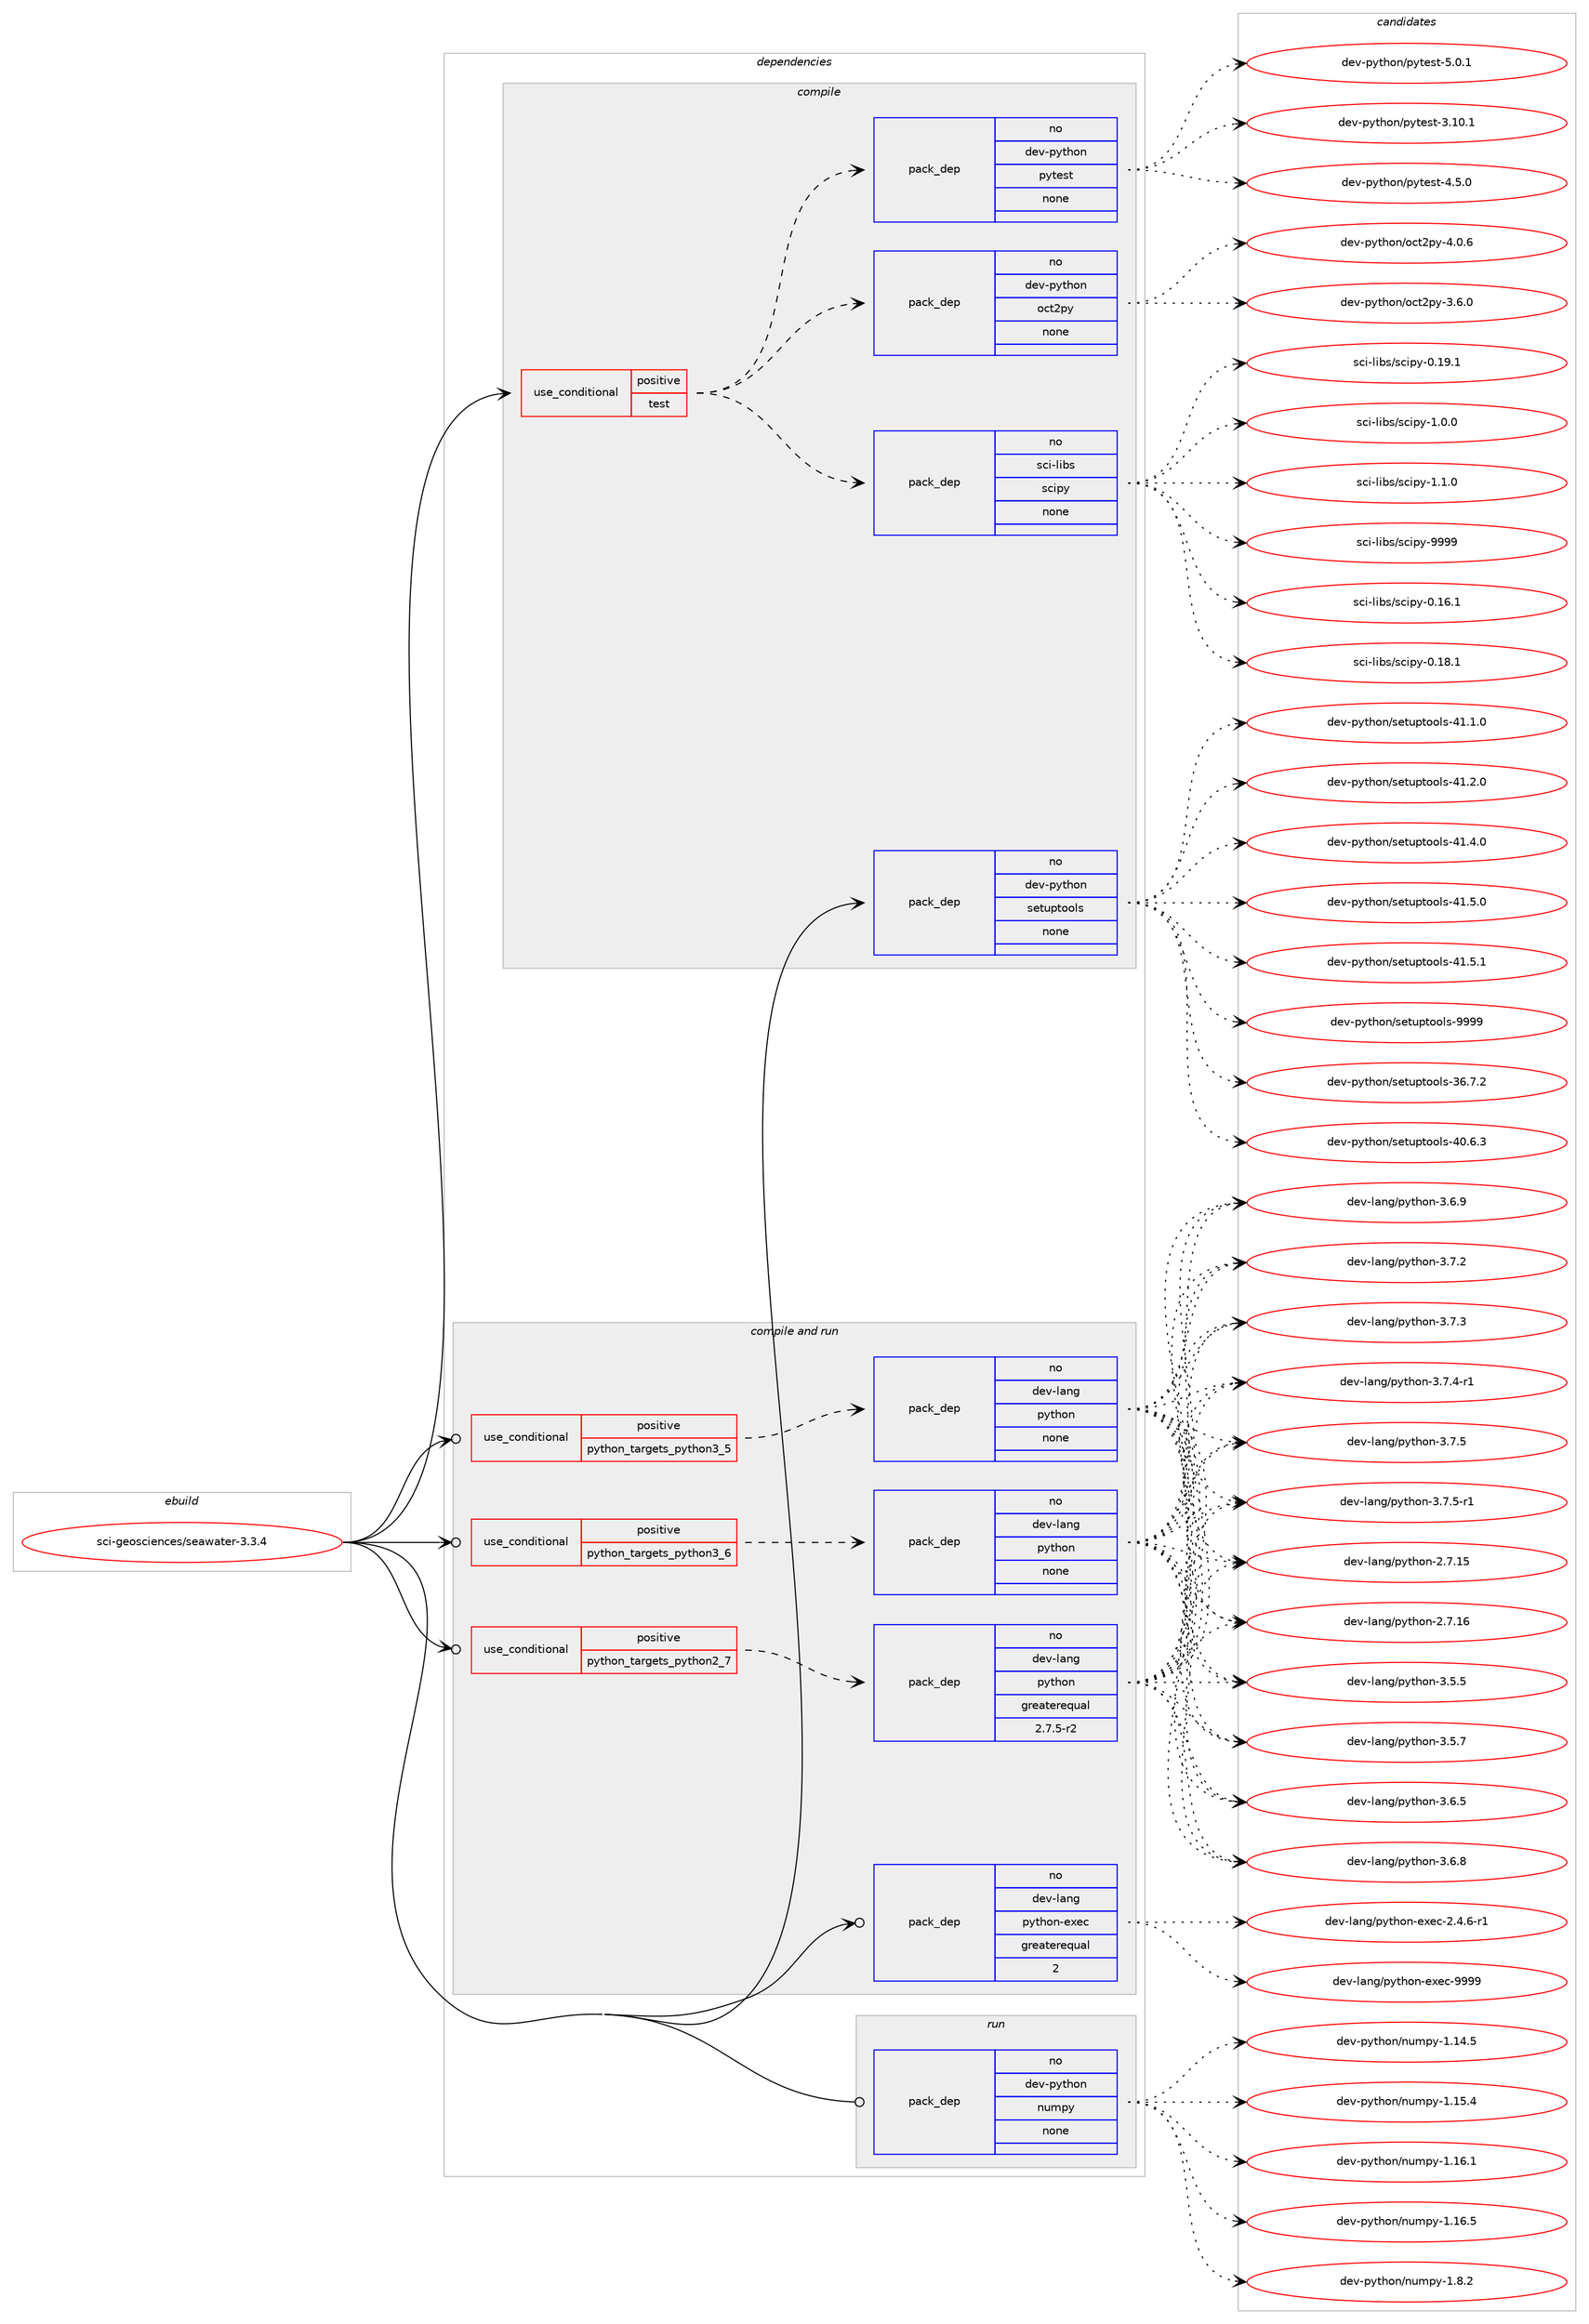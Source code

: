 digraph prolog {

# *************
# Graph options
# *************

newrank=true;
concentrate=true;
compound=true;
graph [rankdir=LR,fontname=Helvetica,fontsize=10,ranksep=1.5];#, ranksep=2.5, nodesep=0.2];
edge  [arrowhead=vee];
node  [fontname=Helvetica,fontsize=10];

# **********
# The ebuild
# **********

subgraph cluster_leftcol {
color=gray;
rank=same;
label=<<i>ebuild</i>>;
id [label="sci-geosciences/seawater-3.3.4", color=red, width=4, href="../sci-geosciences/seawater-3.3.4.svg"];
}

# ****************
# The dependencies
# ****************

subgraph cluster_midcol {
color=gray;
label=<<i>dependencies</i>>;
subgraph cluster_compile {
fillcolor="#eeeeee";
style=filled;
label=<<i>compile</i>>;
subgraph cond207540 {
dependency855240 [label=<<TABLE BORDER="0" CELLBORDER="1" CELLSPACING="0" CELLPADDING="4"><TR><TD ROWSPAN="3" CELLPADDING="10">use_conditional</TD></TR><TR><TD>positive</TD></TR><TR><TD>test</TD></TR></TABLE>>, shape=none, color=red];
subgraph pack632603 {
dependency855241 [label=<<TABLE BORDER="0" CELLBORDER="1" CELLSPACING="0" CELLPADDING="4" WIDTH="220"><TR><TD ROWSPAN="6" CELLPADDING="30">pack_dep</TD></TR><TR><TD WIDTH="110">no</TD></TR><TR><TD>dev-python</TD></TR><TR><TD>oct2py</TD></TR><TR><TD>none</TD></TR><TR><TD></TD></TR></TABLE>>, shape=none, color=blue];
}
dependency855240:e -> dependency855241:w [weight=20,style="dashed",arrowhead="vee"];
subgraph pack632604 {
dependency855242 [label=<<TABLE BORDER="0" CELLBORDER="1" CELLSPACING="0" CELLPADDING="4" WIDTH="220"><TR><TD ROWSPAN="6" CELLPADDING="30">pack_dep</TD></TR><TR><TD WIDTH="110">no</TD></TR><TR><TD>dev-python</TD></TR><TR><TD>pytest</TD></TR><TR><TD>none</TD></TR><TR><TD></TD></TR></TABLE>>, shape=none, color=blue];
}
dependency855240:e -> dependency855242:w [weight=20,style="dashed",arrowhead="vee"];
subgraph pack632605 {
dependency855243 [label=<<TABLE BORDER="0" CELLBORDER="1" CELLSPACING="0" CELLPADDING="4" WIDTH="220"><TR><TD ROWSPAN="6" CELLPADDING="30">pack_dep</TD></TR><TR><TD WIDTH="110">no</TD></TR><TR><TD>sci-libs</TD></TR><TR><TD>scipy</TD></TR><TR><TD>none</TD></TR><TR><TD></TD></TR></TABLE>>, shape=none, color=blue];
}
dependency855240:e -> dependency855243:w [weight=20,style="dashed",arrowhead="vee"];
}
id:e -> dependency855240:w [weight=20,style="solid",arrowhead="vee"];
subgraph pack632606 {
dependency855244 [label=<<TABLE BORDER="0" CELLBORDER="1" CELLSPACING="0" CELLPADDING="4" WIDTH="220"><TR><TD ROWSPAN="6" CELLPADDING="30">pack_dep</TD></TR><TR><TD WIDTH="110">no</TD></TR><TR><TD>dev-python</TD></TR><TR><TD>setuptools</TD></TR><TR><TD>none</TD></TR><TR><TD></TD></TR></TABLE>>, shape=none, color=blue];
}
id:e -> dependency855244:w [weight=20,style="solid",arrowhead="vee"];
}
subgraph cluster_compileandrun {
fillcolor="#eeeeee";
style=filled;
label=<<i>compile and run</i>>;
subgraph cond207541 {
dependency855245 [label=<<TABLE BORDER="0" CELLBORDER="1" CELLSPACING="0" CELLPADDING="4"><TR><TD ROWSPAN="3" CELLPADDING="10">use_conditional</TD></TR><TR><TD>positive</TD></TR><TR><TD>python_targets_python2_7</TD></TR></TABLE>>, shape=none, color=red];
subgraph pack632607 {
dependency855246 [label=<<TABLE BORDER="0" CELLBORDER="1" CELLSPACING="0" CELLPADDING="4" WIDTH="220"><TR><TD ROWSPAN="6" CELLPADDING="30">pack_dep</TD></TR><TR><TD WIDTH="110">no</TD></TR><TR><TD>dev-lang</TD></TR><TR><TD>python</TD></TR><TR><TD>greaterequal</TD></TR><TR><TD>2.7.5-r2</TD></TR></TABLE>>, shape=none, color=blue];
}
dependency855245:e -> dependency855246:w [weight=20,style="dashed",arrowhead="vee"];
}
id:e -> dependency855245:w [weight=20,style="solid",arrowhead="odotvee"];
subgraph cond207542 {
dependency855247 [label=<<TABLE BORDER="0" CELLBORDER="1" CELLSPACING="0" CELLPADDING="4"><TR><TD ROWSPAN="3" CELLPADDING="10">use_conditional</TD></TR><TR><TD>positive</TD></TR><TR><TD>python_targets_python3_5</TD></TR></TABLE>>, shape=none, color=red];
subgraph pack632608 {
dependency855248 [label=<<TABLE BORDER="0" CELLBORDER="1" CELLSPACING="0" CELLPADDING="4" WIDTH="220"><TR><TD ROWSPAN="6" CELLPADDING="30">pack_dep</TD></TR><TR><TD WIDTH="110">no</TD></TR><TR><TD>dev-lang</TD></TR><TR><TD>python</TD></TR><TR><TD>none</TD></TR><TR><TD></TD></TR></TABLE>>, shape=none, color=blue];
}
dependency855247:e -> dependency855248:w [weight=20,style="dashed",arrowhead="vee"];
}
id:e -> dependency855247:w [weight=20,style="solid",arrowhead="odotvee"];
subgraph cond207543 {
dependency855249 [label=<<TABLE BORDER="0" CELLBORDER="1" CELLSPACING="0" CELLPADDING="4"><TR><TD ROWSPAN="3" CELLPADDING="10">use_conditional</TD></TR><TR><TD>positive</TD></TR><TR><TD>python_targets_python3_6</TD></TR></TABLE>>, shape=none, color=red];
subgraph pack632609 {
dependency855250 [label=<<TABLE BORDER="0" CELLBORDER="1" CELLSPACING="0" CELLPADDING="4" WIDTH="220"><TR><TD ROWSPAN="6" CELLPADDING="30">pack_dep</TD></TR><TR><TD WIDTH="110">no</TD></TR><TR><TD>dev-lang</TD></TR><TR><TD>python</TD></TR><TR><TD>none</TD></TR><TR><TD></TD></TR></TABLE>>, shape=none, color=blue];
}
dependency855249:e -> dependency855250:w [weight=20,style="dashed",arrowhead="vee"];
}
id:e -> dependency855249:w [weight=20,style="solid",arrowhead="odotvee"];
subgraph pack632610 {
dependency855251 [label=<<TABLE BORDER="0" CELLBORDER="1" CELLSPACING="0" CELLPADDING="4" WIDTH="220"><TR><TD ROWSPAN="6" CELLPADDING="30">pack_dep</TD></TR><TR><TD WIDTH="110">no</TD></TR><TR><TD>dev-lang</TD></TR><TR><TD>python-exec</TD></TR><TR><TD>greaterequal</TD></TR><TR><TD>2</TD></TR></TABLE>>, shape=none, color=blue];
}
id:e -> dependency855251:w [weight=20,style="solid",arrowhead="odotvee"];
}
subgraph cluster_run {
fillcolor="#eeeeee";
style=filled;
label=<<i>run</i>>;
subgraph pack632611 {
dependency855252 [label=<<TABLE BORDER="0" CELLBORDER="1" CELLSPACING="0" CELLPADDING="4" WIDTH="220"><TR><TD ROWSPAN="6" CELLPADDING="30">pack_dep</TD></TR><TR><TD WIDTH="110">no</TD></TR><TR><TD>dev-python</TD></TR><TR><TD>numpy</TD></TR><TR><TD>none</TD></TR><TR><TD></TD></TR></TABLE>>, shape=none, color=blue];
}
id:e -> dependency855252:w [weight=20,style="solid",arrowhead="odot"];
}
}

# **************
# The candidates
# **************

subgraph cluster_choices {
rank=same;
color=gray;
label=<<i>candidates</i>>;

subgraph choice632603 {
color=black;
nodesep=1;
choice10010111845112121116104111110471119911650112121455146544648 [label="dev-python/oct2py-3.6.0", color=red, width=4,href="../dev-python/oct2py-3.6.0.svg"];
choice10010111845112121116104111110471119911650112121455246484654 [label="dev-python/oct2py-4.0.6", color=red, width=4,href="../dev-python/oct2py-4.0.6.svg"];
dependency855241:e -> choice10010111845112121116104111110471119911650112121455146544648:w [style=dotted,weight="100"];
dependency855241:e -> choice10010111845112121116104111110471119911650112121455246484654:w [style=dotted,weight="100"];
}
subgraph choice632604 {
color=black;
nodesep=1;
choice100101118451121211161041111104711212111610111511645514649484649 [label="dev-python/pytest-3.10.1", color=red, width=4,href="../dev-python/pytest-3.10.1.svg"];
choice1001011184511212111610411111047112121116101115116455246534648 [label="dev-python/pytest-4.5.0", color=red, width=4,href="../dev-python/pytest-4.5.0.svg"];
choice1001011184511212111610411111047112121116101115116455346484649 [label="dev-python/pytest-5.0.1", color=red, width=4,href="../dev-python/pytest-5.0.1.svg"];
dependency855242:e -> choice100101118451121211161041111104711212111610111511645514649484649:w [style=dotted,weight="100"];
dependency855242:e -> choice1001011184511212111610411111047112121116101115116455246534648:w [style=dotted,weight="100"];
dependency855242:e -> choice1001011184511212111610411111047112121116101115116455346484649:w [style=dotted,weight="100"];
}
subgraph choice632605 {
color=black;
nodesep=1;
choice115991054510810598115471159910511212145484649544649 [label="sci-libs/scipy-0.16.1", color=red, width=4,href="../sci-libs/scipy-0.16.1.svg"];
choice115991054510810598115471159910511212145484649564649 [label="sci-libs/scipy-0.18.1", color=red, width=4,href="../sci-libs/scipy-0.18.1.svg"];
choice115991054510810598115471159910511212145484649574649 [label="sci-libs/scipy-0.19.1", color=red, width=4,href="../sci-libs/scipy-0.19.1.svg"];
choice1159910545108105981154711599105112121454946484648 [label="sci-libs/scipy-1.0.0", color=red, width=4,href="../sci-libs/scipy-1.0.0.svg"];
choice1159910545108105981154711599105112121454946494648 [label="sci-libs/scipy-1.1.0", color=red, width=4,href="../sci-libs/scipy-1.1.0.svg"];
choice11599105451081059811547115991051121214557575757 [label="sci-libs/scipy-9999", color=red, width=4,href="../sci-libs/scipy-9999.svg"];
dependency855243:e -> choice115991054510810598115471159910511212145484649544649:w [style=dotted,weight="100"];
dependency855243:e -> choice115991054510810598115471159910511212145484649564649:w [style=dotted,weight="100"];
dependency855243:e -> choice115991054510810598115471159910511212145484649574649:w [style=dotted,weight="100"];
dependency855243:e -> choice1159910545108105981154711599105112121454946484648:w [style=dotted,weight="100"];
dependency855243:e -> choice1159910545108105981154711599105112121454946494648:w [style=dotted,weight="100"];
dependency855243:e -> choice11599105451081059811547115991051121214557575757:w [style=dotted,weight="100"];
}
subgraph choice632606 {
color=black;
nodesep=1;
choice100101118451121211161041111104711510111611711211611111110811545515446554650 [label="dev-python/setuptools-36.7.2", color=red, width=4,href="../dev-python/setuptools-36.7.2.svg"];
choice100101118451121211161041111104711510111611711211611111110811545524846544651 [label="dev-python/setuptools-40.6.3", color=red, width=4,href="../dev-python/setuptools-40.6.3.svg"];
choice100101118451121211161041111104711510111611711211611111110811545524946494648 [label="dev-python/setuptools-41.1.0", color=red, width=4,href="../dev-python/setuptools-41.1.0.svg"];
choice100101118451121211161041111104711510111611711211611111110811545524946504648 [label="dev-python/setuptools-41.2.0", color=red, width=4,href="../dev-python/setuptools-41.2.0.svg"];
choice100101118451121211161041111104711510111611711211611111110811545524946524648 [label="dev-python/setuptools-41.4.0", color=red, width=4,href="../dev-python/setuptools-41.4.0.svg"];
choice100101118451121211161041111104711510111611711211611111110811545524946534648 [label="dev-python/setuptools-41.5.0", color=red, width=4,href="../dev-python/setuptools-41.5.0.svg"];
choice100101118451121211161041111104711510111611711211611111110811545524946534649 [label="dev-python/setuptools-41.5.1", color=red, width=4,href="../dev-python/setuptools-41.5.1.svg"];
choice10010111845112121116104111110471151011161171121161111111081154557575757 [label="dev-python/setuptools-9999", color=red, width=4,href="../dev-python/setuptools-9999.svg"];
dependency855244:e -> choice100101118451121211161041111104711510111611711211611111110811545515446554650:w [style=dotted,weight="100"];
dependency855244:e -> choice100101118451121211161041111104711510111611711211611111110811545524846544651:w [style=dotted,weight="100"];
dependency855244:e -> choice100101118451121211161041111104711510111611711211611111110811545524946494648:w [style=dotted,weight="100"];
dependency855244:e -> choice100101118451121211161041111104711510111611711211611111110811545524946504648:w [style=dotted,weight="100"];
dependency855244:e -> choice100101118451121211161041111104711510111611711211611111110811545524946524648:w [style=dotted,weight="100"];
dependency855244:e -> choice100101118451121211161041111104711510111611711211611111110811545524946534648:w [style=dotted,weight="100"];
dependency855244:e -> choice100101118451121211161041111104711510111611711211611111110811545524946534649:w [style=dotted,weight="100"];
dependency855244:e -> choice10010111845112121116104111110471151011161171121161111111081154557575757:w [style=dotted,weight="100"];
}
subgraph choice632607 {
color=black;
nodesep=1;
choice10010111845108971101034711212111610411111045504655464953 [label="dev-lang/python-2.7.15", color=red, width=4,href="../dev-lang/python-2.7.15.svg"];
choice10010111845108971101034711212111610411111045504655464954 [label="dev-lang/python-2.7.16", color=red, width=4,href="../dev-lang/python-2.7.16.svg"];
choice100101118451089711010347112121116104111110455146534653 [label="dev-lang/python-3.5.5", color=red, width=4,href="../dev-lang/python-3.5.5.svg"];
choice100101118451089711010347112121116104111110455146534655 [label="dev-lang/python-3.5.7", color=red, width=4,href="../dev-lang/python-3.5.7.svg"];
choice100101118451089711010347112121116104111110455146544653 [label="dev-lang/python-3.6.5", color=red, width=4,href="../dev-lang/python-3.6.5.svg"];
choice100101118451089711010347112121116104111110455146544656 [label="dev-lang/python-3.6.8", color=red, width=4,href="../dev-lang/python-3.6.8.svg"];
choice100101118451089711010347112121116104111110455146544657 [label="dev-lang/python-3.6.9", color=red, width=4,href="../dev-lang/python-3.6.9.svg"];
choice100101118451089711010347112121116104111110455146554650 [label="dev-lang/python-3.7.2", color=red, width=4,href="../dev-lang/python-3.7.2.svg"];
choice100101118451089711010347112121116104111110455146554651 [label="dev-lang/python-3.7.3", color=red, width=4,href="../dev-lang/python-3.7.3.svg"];
choice1001011184510897110103471121211161041111104551465546524511449 [label="dev-lang/python-3.7.4-r1", color=red, width=4,href="../dev-lang/python-3.7.4-r1.svg"];
choice100101118451089711010347112121116104111110455146554653 [label="dev-lang/python-3.7.5", color=red, width=4,href="../dev-lang/python-3.7.5.svg"];
choice1001011184510897110103471121211161041111104551465546534511449 [label="dev-lang/python-3.7.5-r1", color=red, width=4,href="../dev-lang/python-3.7.5-r1.svg"];
dependency855246:e -> choice10010111845108971101034711212111610411111045504655464953:w [style=dotted,weight="100"];
dependency855246:e -> choice10010111845108971101034711212111610411111045504655464954:w [style=dotted,weight="100"];
dependency855246:e -> choice100101118451089711010347112121116104111110455146534653:w [style=dotted,weight="100"];
dependency855246:e -> choice100101118451089711010347112121116104111110455146534655:w [style=dotted,weight="100"];
dependency855246:e -> choice100101118451089711010347112121116104111110455146544653:w [style=dotted,weight="100"];
dependency855246:e -> choice100101118451089711010347112121116104111110455146544656:w [style=dotted,weight="100"];
dependency855246:e -> choice100101118451089711010347112121116104111110455146544657:w [style=dotted,weight="100"];
dependency855246:e -> choice100101118451089711010347112121116104111110455146554650:w [style=dotted,weight="100"];
dependency855246:e -> choice100101118451089711010347112121116104111110455146554651:w [style=dotted,weight="100"];
dependency855246:e -> choice1001011184510897110103471121211161041111104551465546524511449:w [style=dotted,weight="100"];
dependency855246:e -> choice100101118451089711010347112121116104111110455146554653:w [style=dotted,weight="100"];
dependency855246:e -> choice1001011184510897110103471121211161041111104551465546534511449:w [style=dotted,weight="100"];
}
subgraph choice632608 {
color=black;
nodesep=1;
choice10010111845108971101034711212111610411111045504655464953 [label="dev-lang/python-2.7.15", color=red, width=4,href="../dev-lang/python-2.7.15.svg"];
choice10010111845108971101034711212111610411111045504655464954 [label="dev-lang/python-2.7.16", color=red, width=4,href="../dev-lang/python-2.7.16.svg"];
choice100101118451089711010347112121116104111110455146534653 [label="dev-lang/python-3.5.5", color=red, width=4,href="../dev-lang/python-3.5.5.svg"];
choice100101118451089711010347112121116104111110455146534655 [label="dev-lang/python-3.5.7", color=red, width=4,href="../dev-lang/python-3.5.7.svg"];
choice100101118451089711010347112121116104111110455146544653 [label="dev-lang/python-3.6.5", color=red, width=4,href="../dev-lang/python-3.6.5.svg"];
choice100101118451089711010347112121116104111110455146544656 [label="dev-lang/python-3.6.8", color=red, width=4,href="../dev-lang/python-3.6.8.svg"];
choice100101118451089711010347112121116104111110455146544657 [label="dev-lang/python-3.6.9", color=red, width=4,href="../dev-lang/python-3.6.9.svg"];
choice100101118451089711010347112121116104111110455146554650 [label="dev-lang/python-3.7.2", color=red, width=4,href="../dev-lang/python-3.7.2.svg"];
choice100101118451089711010347112121116104111110455146554651 [label="dev-lang/python-3.7.3", color=red, width=4,href="../dev-lang/python-3.7.3.svg"];
choice1001011184510897110103471121211161041111104551465546524511449 [label="dev-lang/python-3.7.4-r1", color=red, width=4,href="../dev-lang/python-3.7.4-r1.svg"];
choice100101118451089711010347112121116104111110455146554653 [label="dev-lang/python-3.7.5", color=red, width=4,href="../dev-lang/python-3.7.5.svg"];
choice1001011184510897110103471121211161041111104551465546534511449 [label="dev-lang/python-3.7.5-r1", color=red, width=4,href="../dev-lang/python-3.7.5-r1.svg"];
dependency855248:e -> choice10010111845108971101034711212111610411111045504655464953:w [style=dotted,weight="100"];
dependency855248:e -> choice10010111845108971101034711212111610411111045504655464954:w [style=dotted,weight="100"];
dependency855248:e -> choice100101118451089711010347112121116104111110455146534653:w [style=dotted,weight="100"];
dependency855248:e -> choice100101118451089711010347112121116104111110455146534655:w [style=dotted,weight="100"];
dependency855248:e -> choice100101118451089711010347112121116104111110455146544653:w [style=dotted,weight="100"];
dependency855248:e -> choice100101118451089711010347112121116104111110455146544656:w [style=dotted,weight="100"];
dependency855248:e -> choice100101118451089711010347112121116104111110455146544657:w [style=dotted,weight="100"];
dependency855248:e -> choice100101118451089711010347112121116104111110455146554650:w [style=dotted,weight="100"];
dependency855248:e -> choice100101118451089711010347112121116104111110455146554651:w [style=dotted,weight="100"];
dependency855248:e -> choice1001011184510897110103471121211161041111104551465546524511449:w [style=dotted,weight="100"];
dependency855248:e -> choice100101118451089711010347112121116104111110455146554653:w [style=dotted,weight="100"];
dependency855248:e -> choice1001011184510897110103471121211161041111104551465546534511449:w [style=dotted,weight="100"];
}
subgraph choice632609 {
color=black;
nodesep=1;
choice10010111845108971101034711212111610411111045504655464953 [label="dev-lang/python-2.7.15", color=red, width=4,href="../dev-lang/python-2.7.15.svg"];
choice10010111845108971101034711212111610411111045504655464954 [label="dev-lang/python-2.7.16", color=red, width=4,href="../dev-lang/python-2.7.16.svg"];
choice100101118451089711010347112121116104111110455146534653 [label="dev-lang/python-3.5.5", color=red, width=4,href="../dev-lang/python-3.5.5.svg"];
choice100101118451089711010347112121116104111110455146534655 [label="dev-lang/python-3.5.7", color=red, width=4,href="../dev-lang/python-3.5.7.svg"];
choice100101118451089711010347112121116104111110455146544653 [label="dev-lang/python-3.6.5", color=red, width=4,href="../dev-lang/python-3.6.5.svg"];
choice100101118451089711010347112121116104111110455146544656 [label="dev-lang/python-3.6.8", color=red, width=4,href="../dev-lang/python-3.6.8.svg"];
choice100101118451089711010347112121116104111110455146544657 [label="dev-lang/python-3.6.9", color=red, width=4,href="../dev-lang/python-3.6.9.svg"];
choice100101118451089711010347112121116104111110455146554650 [label="dev-lang/python-3.7.2", color=red, width=4,href="../dev-lang/python-3.7.2.svg"];
choice100101118451089711010347112121116104111110455146554651 [label="dev-lang/python-3.7.3", color=red, width=4,href="../dev-lang/python-3.7.3.svg"];
choice1001011184510897110103471121211161041111104551465546524511449 [label="dev-lang/python-3.7.4-r1", color=red, width=4,href="../dev-lang/python-3.7.4-r1.svg"];
choice100101118451089711010347112121116104111110455146554653 [label="dev-lang/python-3.7.5", color=red, width=4,href="../dev-lang/python-3.7.5.svg"];
choice1001011184510897110103471121211161041111104551465546534511449 [label="dev-lang/python-3.7.5-r1", color=red, width=4,href="../dev-lang/python-3.7.5-r1.svg"];
dependency855250:e -> choice10010111845108971101034711212111610411111045504655464953:w [style=dotted,weight="100"];
dependency855250:e -> choice10010111845108971101034711212111610411111045504655464954:w [style=dotted,weight="100"];
dependency855250:e -> choice100101118451089711010347112121116104111110455146534653:w [style=dotted,weight="100"];
dependency855250:e -> choice100101118451089711010347112121116104111110455146534655:w [style=dotted,weight="100"];
dependency855250:e -> choice100101118451089711010347112121116104111110455146544653:w [style=dotted,weight="100"];
dependency855250:e -> choice100101118451089711010347112121116104111110455146544656:w [style=dotted,weight="100"];
dependency855250:e -> choice100101118451089711010347112121116104111110455146544657:w [style=dotted,weight="100"];
dependency855250:e -> choice100101118451089711010347112121116104111110455146554650:w [style=dotted,weight="100"];
dependency855250:e -> choice100101118451089711010347112121116104111110455146554651:w [style=dotted,weight="100"];
dependency855250:e -> choice1001011184510897110103471121211161041111104551465546524511449:w [style=dotted,weight="100"];
dependency855250:e -> choice100101118451089711010347112121116104111110455146554653:w [style=dotted,weight="100"];
dependency855250:e -> choice1001011184510897110103471121211161041111104551465546534511449:w [style=dotted,weight="100"];
}
subgraph choice632610 {
color=black;
nodesep=1;
choice10010111845108971101034711212111610411111045101120101994550465246544511449 [label="dev-lang/python-exec-2.4.6-r1", color=red, width=4,href="../dev-lang/python-exec-2.4.6-r1.svg"];
choice10010111845108971101034711212111610411111045101120101994557575757 [label="dev-lang/python-exec-9999", color=red, width=4,href="../dev-lang/python-exec-9999.svg"];
dependency855251:e -> choice10010111845108971101034711212111610411111045101120101994550465246544511449:w [style=dotted,weight="100"];
dependency855251:e -> choice10010111845108971101034711212111610411111045101120101994557575757:w [style=dotted,weight="100"];
}
subgraph choice632611 {
color=black;
nodesep=1;
choice100101118451121211161041111104711011710911212145494649524653 [label="dev-python/numpy-1.14.5", color=red, width=4,href="../dev-python/numpy-1.14.5.svg"];
choice100101118451121211161041111104711011710911212145494649534652 [label="dev-python/numpy-1.15.4", color=red, width=4,href="../dev-python/numpy-1.15.4.svg"];
choice100101118451121211161041111104711011710911212145494649544649 [label="dev-python/numpy-1.16.1", color=red, width=4,href="../dev-python/numpy-1.16.1.svg"];
choice100101118451121211161041111104711011710911212145494649544653 [label="dev-python/numpy-1.16.5", color=red, width=4,href="../dev-python/numpy-1.16.5.svg"];
choice1001011184511212111610411111047110117109112121454946564650 [label="dev-python/numpy-1.8.2", color=red, width=4,href="../dev-python/numpy-1.8.2.svg"];
dependency855252:e -> choice100101118451121211161041111104711011710911212145494649524653:w [style=dotted,weight="100"];
dependency855252:e -> choice100101118451121211161041111104711011710911212145494649534652:w [style=dotted,weight="100"];
dependency855252:e -> choice100101118451121211161041111104711011710911212145494649544649:w [style=dotted,weight="100"];
dependency855252:e -> choice100101118451121211161041111104711011710911212145494649544653:w [style=dotted,weight="100"];
dependency855252:e -> choice1001011184511212111610411111047110117109112121454946564650:w [style=dotted,weight="100"];
}
}

}
